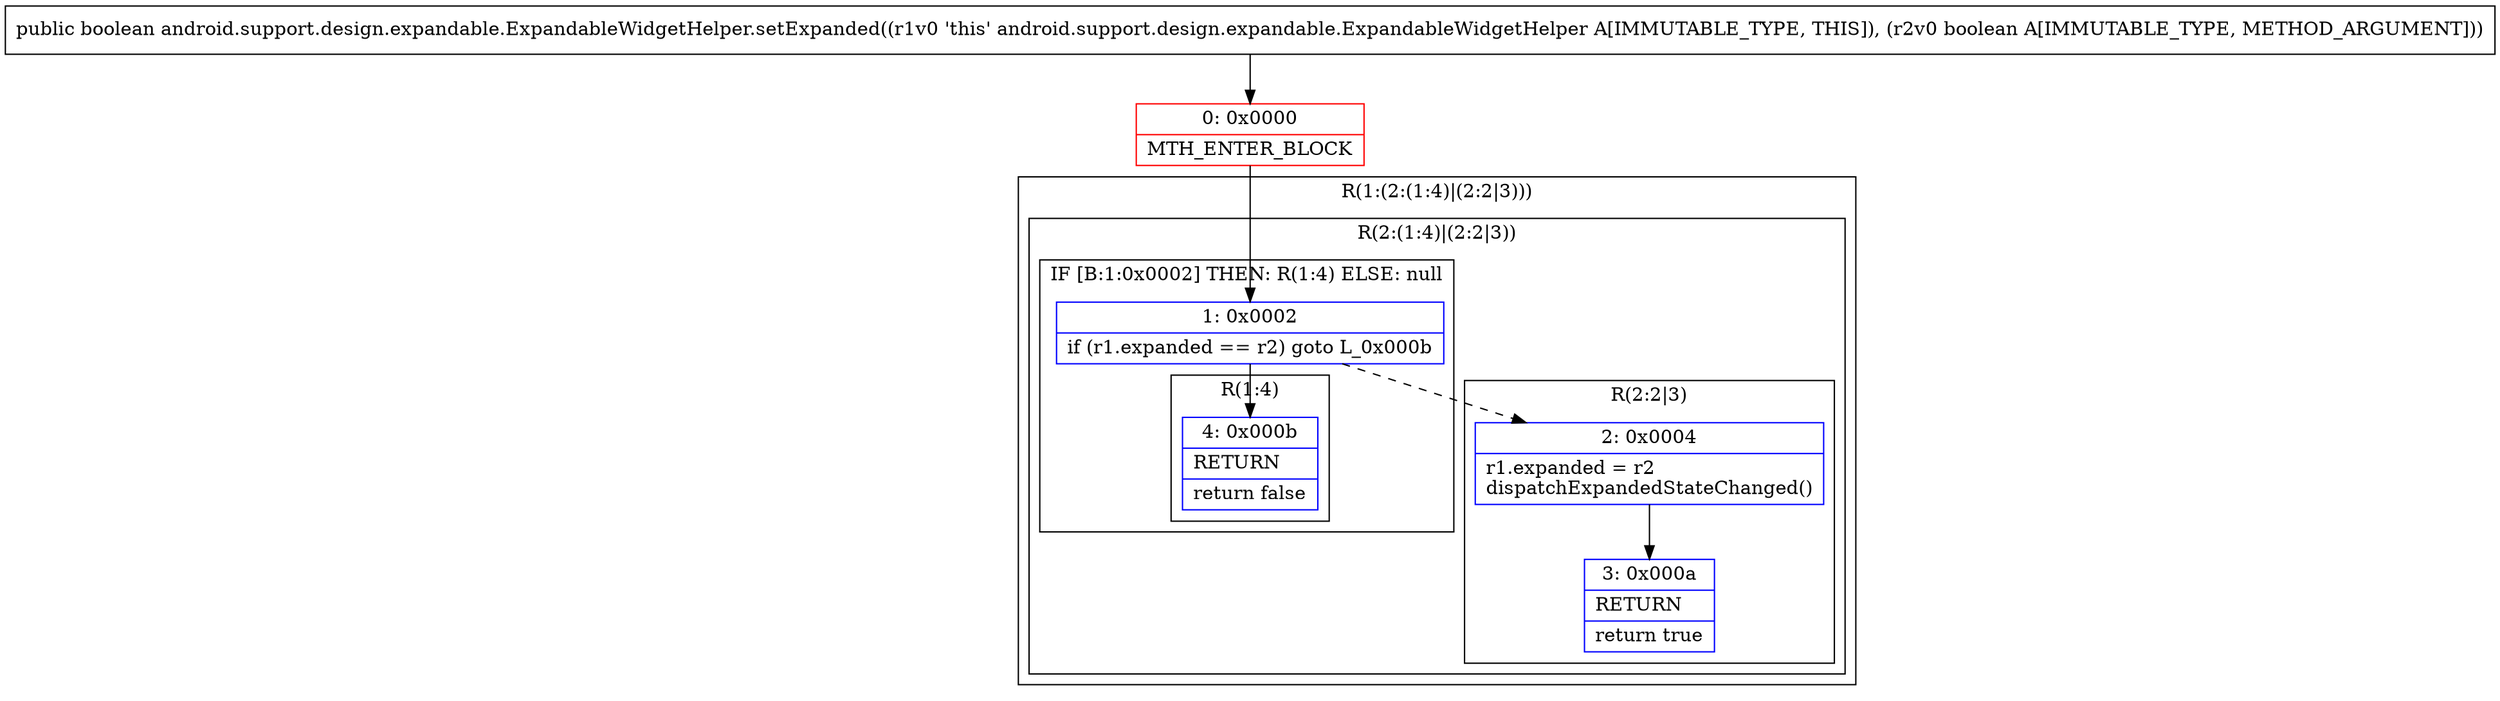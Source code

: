 digraph "CFG forandroid.support.design.expandable.ExpandableWidgetHelper.setExpanded(Z)Z" {
subgraph cluster_Region_1832918095 {
label = "R(1:(2:(1:4)|(2:2|3)))";
node [shape=record,color=blue];
subgraph cluster_Region_1344327231 {
label = "R(2:(1:4)|(2:2|3))";
node [shape=record,color=blue];
subgraph cluster_IfRegion_1694915279 {
label = "IF [B:1:0x0002] THEN: R(1:4) ELSE: null";
node [shape=record,color=blue];
Node_1 [shape=record,label="{1\:\ 0x0002|if (r1.expanded == r2) goto L_0x000b\l}"];
subgraph cluster_Region_648755732 {
label = "R(1:4)";
node [shape=record,color=blue];
Node_4 [shape=record,label="{4\:\ 0x000b|RETURN\l|return false\l}"];
}
}
subgraph cluster_Region_1273293034 {
label = "R(2:2|3)";
node [shape=record,color=blue];
Node_2 [shape=record,label="{2\:\ 0x0004|r1.expanded = r2\ldispatchExpandedStateChanged()\l}"];
Node_3 [shape=record,label="{3\:\ 0x000a|RETURN\l|return true\l}"];
}
}
}
Node_0 [shape=record,color=red,label="{0\:\ 0x0000|MTH_ENTER_BLOCK\l}"];
MethodNode[shape=record,label="{public boolean android.support.design.expandable.ExpandableWidgetHelper.setExpanded((r1v0 'this' android.support.design.expandable.ExpandableWidgetHelper A[IMMUTABLE_TYPE, THIS]), (r2v0 boolean A[IMMUTABLE_TYPE, METHOD_ARGUMENT])) }"];
MethodNode -> Node_0;
Node_1 -> Node_2[style=dashed];
Node_1 -> Node_4;
Node_2 -> Node_3;
Node_0 -> Node_1;
}

